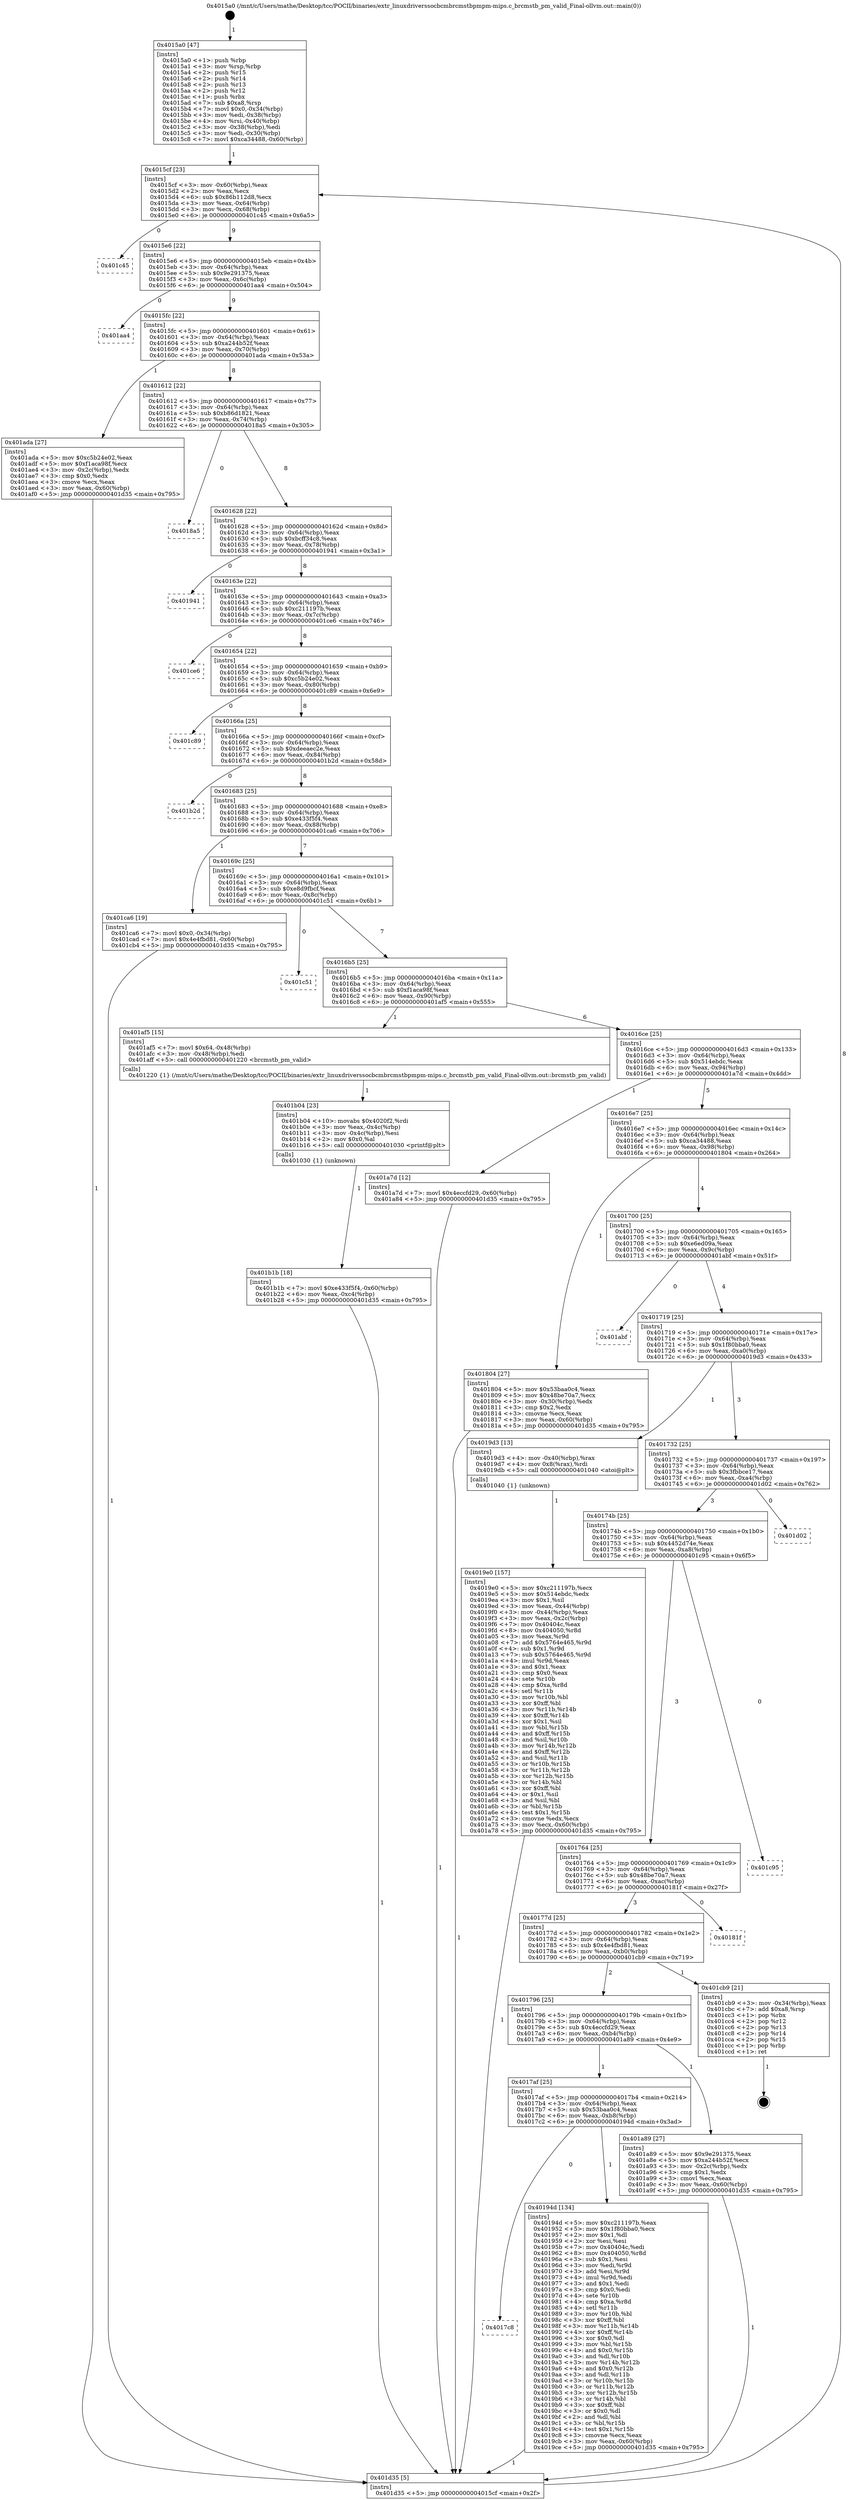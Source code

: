 digraph "0x4015a0" {
  label = "0x4015a0 (/mnt/c/Users/mathe/Desktop/tcc/POCII/binaries/extr_linuxdriverssocbcmbrcmstbpmpm-mips.c_brcmstb_pm_valid_Final-ollvm.out::main(0))"
  labelloc = "t"
  node[shape=record]

  Entry [label="",width=0.3,height=0.3,shape=circle,fillcolor=black,style=filled]
  "0x4015cf" [label="{
     0x4015cf [23]\l
     | [instrs]\l
     &nbsp;&nbsp;0x4015cf \<+3\>: mov -0x60(%rbp),%eax\l
     &nbsp;&nbsp;0x4015d2 \<+2\>: mov %eax,%ecx\l
     &nbsp;&nbsp;0x4015d4 \<+6\>: sub $0x86b112d8,%ecx\l
     &nbsp;&nbsp;0x4015da \<+3\>: mov %eax,-0x64(%rbp)\l
     &nbsp;&nbsp;0x4015dd \<+3\>: mov %ecx,-0x68(%rbp)\l
     &nbsp;&nbsp;0x4015e0 \<+6\>: je 0000000000401c45 \<main+0x6a5\>\l
  }"]
  "0x401c45" [label="{
     0x401c45\l
  }", style=dashed]
  "0x4015e6" [label="{
     0x4015e6 [22]\l
     | [instrs]\l
     &nbsp;&nbsp;0x4015e6 \<+5\>: jmp 00000000004015eb \<main+0x4b\>\l
     &nbsp;&nbsp;0x4015eb \<+3\>: mov -0x64(%rbp),%eax\l
     &nbsp;&nbsp;0x4015ee \<+5\>: sub $0x9e291375,%eax\l
     &nbsp;&nbsp;0x4015f3 \<+3\>: mov %eax,-0x6c(%rbp)\l
     &nbsp;&nbsp;0x4015f6 \<+6\>: je 0000000000401aa4 \<main+0x504\>\l
  }"]
  Exit [label="",width=0.3,height=0.3,shape=circle,fillcolor=black,style=filled,peripheries=2]
  "0x401aa4" [label="{
     0x401aa4\l
  }", style=dashed]
  "0x4015fc" [label="{
     0x4015fc [22]\l
     | [instrs]\l
     &nbsp;&nbsp;0x4015fc \<+5\>: jmp 0000000000401601 \<main+0x61\>\l
     &nbsp;&nbsp;0x401601 \<+3\>: mov -0x64(%rbp),%eax\l
     &nbsp;&nbsp;0x401604 \<+5\>: sub $0xa244b52f,%eax\l
     &nbsp;&nbsp;0x401609 \<+3\>: mov %eax,-0x70(%rbp)\l
     &nbsp;&nbsp;0x40160c \<+6\>: je 0000000000401ada \<main+0x53a\>\l
  }"]
  "0x401b1b" [label="{
     0x401b1b [18]\l
     | [instrs]\l
     &nbsp;&nbsp;0x401b1b \<+7\>: movl $0xe433f5f4,-0x60(%rbp)\l
     &nbsp;&nbsp;0x401b22 \<+6\>: mov %eax,-0xc4(%rbp)\l
     &nbsp;&nbsp;0x401b28 \<+5\>: jmp 0000000000401d35 \<main+0x795\>\l
  }"]
  "0x401ada" [label="{
     0x401ada [27]\l
     | [instrs]\l
     &nbsp;&nbsp;0x401ada \<+5\>: mov $0xc5b24e02,%eax\l
     &nbsp;&nbsp;0x401adf \<+5\>: mov $0xf1aca98f,%ecx\l
     &nbsp;&nbsp;0x401ae4 \<+3\>: mov -0x2c(%rbp),%edx\l
     &nbsp;&nbsp;0x401ae7 \<+3\>: cmp $0x0,%edx\l
     &nbsp;&nbsp;0x401aea \<+3\>: cmove %ecx,%eax\l
     &nbsp;&nbsp;0x401aed \<+3\>: mov %eax,-0x60(%rbp)\l
     &nbsp;&nbsp;0x401af0 \<+5\>: jmp 0000000000401d35 \<main+0x795\>\l
  }"]
  "0x401612" [label="{
     0x401612 [22]\l
     | [instrs]\l
     &nbsp;&nbsp;0x401612 \<+5\>: jmp 0000000000401617 \<main+0x77\>\l
     &nbsp;&nbsp;0x401617 \<+3\>: mov -0x64(%rbp),%eax\l
     &nbsp;&nbsp;0x40161a \<+5\>: sub $0xb86d1821,%eax\l
     &nbsp;&nbsp;0x40161f \<+3\>: mov %eax,-0x74(%rbp)\l
     &nbsp;&nbsp;0x401622 \<+6\>: je 00000000004018a5 \<main+0x305\>\l
  }"]
  "0x401b04" [label="{
     0x401b04 [23]\l
     | [instrs]\l
     &nbsp;&nbsp;0x401b04 \<+10\>: movabs $0x4020f2,%rdi\l
     &nbsp;&nbsp;0x401b0e \<+3\>: mov %eax,-0x4c(%rbp)\l
     &nbsp;&nbsp;0x401b11 \<+3\>: mov -0x4c(%rbp),%esi\l
     &nbsp;&nbsp;0x401b14 \<+2\>: mov $0x0,%al\l
     &nbsp;&nbsp;0x401b16 \<+5\>: call 0000000000401030 \<printf@plt\>\l
     | [calls]\l
     &nbsp;&nbsp;0x401030 \{1\} (unknown)\l
  }"]
  "0x4018a5" [label="{
     0x4018a5\l
  }", style=dashed]
  "0x401628" [label="{
     0x401628 [22]\l
     | [instrs]\l
     &nbsp;&nbsp;0x401628 \<+5\>: jmp 000000000040162d \<main+0x8d\>\l
     &nbsp;&nbsp;0x40162d \<+3\>: mov -0x64(%rbp),%eax\l
     &nbsp;&nbsp;0x401630 \<+5\>: sub $0xbcff34c8,%eax\l
     &nbsp;&nbsp;0x401635 \<+3\>: mov %eax,-0x78(%rbp)\l
     &nbsp;&nbsp;0x401638 \<+6\>: je 0000000000401941 \<main+0x3a1\>\l
  }"]
  "0x4019e0" [label="{
     0x4019e0 [157]\l
     | [instrs]\l
     &nbsp;&nbsp;0x4019e0 \<+5\>: mov $0xc211197b,%ecx\l
     &nbsp;&nbsp;0x4019e5 \<+5\>: mov $0x514ebdc,%edx\l
     &nbsp;&nbsp;0x4019ea \<+3\>: mov $0x1,%sil\l
     &nbsp;&nbsp;0x4019ed \<+3\>: mov %eax,-0x44(%rbp)\l
     &nbsp;&nbsp;0x4019f0 \<+3\>: mov -0x44(%rbp),%eax\l
     &nbsp;&nbsp;0x4019f3 \<+3\>: mov %eax,-0x2c(%rbp)\l
     &nbsp;&nbsp;0x4019f6 \<+7\>: mov 0x40404c,%eax\l
     &nbsp;&nbsp;0x4019fd \<+8\>: mov 0x404050,%r8d\l
     &nbsp;&nbsp;0x401a05 \<+3\>: mov %eax,%r9d\l
     &nbsp;&nbsp;0x401a08 \<+7\>: add $0x5764e465,%r9d\l
     &nbsp;&nbsp;0x401a0f \<+4\>: sub $0x1,%r9d\l
     &nbsp;&nbsp;0x401a13 \<+7\>: sub $0x5764e465,%r9d\l
     &nbsp;&nbsp;0x401a1a \<+4\>: imul %r9d,%eax\l
     &nbsp;&nbsp;0x401a1e \<+3\>: and $0x1,%eax\l
     &nbsp;&nbsp;0x401a21 \<+3\>: cmp $0x0,%eax\l
     &nbsp;&nbsp;0x401a24 \<+4\>: sete %r10b\l
     &nbsp;&nbsp;0x401a28 \<+4\>: cmp $0xa,%r8d\l
     &nbsp;&nbsp;0x401a2c \<+4\>: setl %r11b\l
     &nbsp;&nbsp;0x401a30 \<+3\>: mov %r10b,%bl\l
     &nbsp;&nbsp;0x401a33 \<+3\>: xor $0xff,%bl\l
     &nbsp;&nbsp;0x401a36 \<+3\>: mov %r11b,%r14b\l
     &nbsp;&nbsp;0x401a39 \<+4\>: xor $0xff,%r14b\l
     &nbsp;&nbsp;0x401a3d \<+4\>: xor $0x1,%sil\l
     &nbsp;&nbsp;0x401a41 \<+3\>: mov %bl,%r15b\l
     &nbsp;&nbsp;0x401a44 \<+4\>: and $0xff,%r15b\l
     &nbsp;&nbsp;0x401a48 \<+3\>: and %sil,%r10b\l
     &nbsp;&nbsp;0x401a4b \<+3\>: mov %r14b,%r12b\l
     &nbsp;&nbsp;0x401a4e \<+4\>: and $0xff,%r12b\l
     &nbsp;&nbsp;0x401a52 \<+3\>: and %sil,%r11b\l
     &nbsp;&nbsp;0x401a55 \<+3\>: or %r10b,%r15b\l
     &nbsp;&nbsp;0x401a58 \<+3\>: or %r11b,%r12b\l
     &nbsp;&nbsp;0x401a5b \<+3\>: xor %r12b,%r15b\l
     &nbsp;&nbsp;0x401a5e \<+3\>: or %r14b,%bl\l
     &nbsp;&nbsp;0x401a61 \<+3\>: xor $0xff,%bl\l
     &nbsp;&nbsp;0x401a64 \<+4\>: or $0x1,%sil\l
     &nbsp;&nbsp;0x401a68 \<+3\>: and %sil,%bl\l
     &nbsp;&nbsp;0x401a6b \<+3\>: or %bl,%r15b\l
     &nbsp;&nbsp;0x401a6e \<+4\>: test $0x1,%r15b\l
     &nbsp;&nbsp;0x401a72 \<+3\>: cmovne %edx,%ecx\l
     &nbsp;&nbsp;0x401a75 \<+3\>: mov %ecx,-0x60(%rbp)\l
     &nbsp;&nbsp;0x401a78 \<+5\>: jmp 0000000000401d35 \<main+0x795\>\l
  }"]
  "0x401941" [label="{
     0x401941\l
  }", style=dashed]
  "0x40163e" [label="{
     0x40163e [22]\l
     | [instrs]\l
     &nbsp;&nbsp;0x40163e \<+5\>: jmp 0000000000401643 \<main+0xa3\>\l
     &nbsp;&nbsp;0x401643 \<+3\>: mov -0x64(%rbp),%eax\l
     &nbsp;&nbsp;0x401646 \<+5\>: sub $0xc211197b,%eax\l
     &nbsp;&nbsp;0x40164b \<+3\>: mov %eax,-0x7c(%rbp)\l
     &nbsp;&nbsp;0x40164e \<+6\>: je 0000000000401ce6 \<main+0x746\>\l
  }"]
  "0x4017c8" [label="{
     0x4017c8\l
  }", style=dashed]
  "0x401ce6" [label="{
     0x401ce6\l
  }", style=dashed]
  "0x401654" [label="{
     0x401654 [22]\l
     | [instrs]\l
     &nbsp;&nbsp;0x401654 \<+5\>: jmp 0000000000401659 \<main+0xb9\>\l
     &nbsp;&nbsp;0x401659 \<+3\>: mov -0x64(%rbp),%eax\l
     &nbsp;&nbsp;0x40165c \<+5\>: sub $0xc5b24e02,%eax\l
     &nbsp;&nbsp;0x401661 \<+3\>: mov %eax,-0x80(%rbp)\l
     &nbsp;&nbsp;0x401664 \<+6\>: je 0000000000401c89 \<main+0x6e9\>\l
  }"]
  "0x40194d" [label="{
     0x40194d [134]\l
     | [instrs]\l
     &nbsp;&nbsp;0x40194d \<+5\>: mov $0xc211197b,%eax\l
     &nbsp;&nbsp;0x401952 \<+5\>: mov $0x1f80bba0,%ecx\l
     &nbsp;&nbsp;0x401957 \<+2\>: mov $0x1,%dl\l
     &nbsp;&nbsp;0x401959 \<+2\>: xor %esi,%esi\l
     &nbsp;&nbsp;0x40195b \<+7\>: mov 0x40404c,%edi\l
     &nbsp;&nbsp;0x401962 \<+8\>: mov 0x404050,%r8d\l
     &nbsp;&nbsp;0x40196a \<+3\>: sub $0x1,%esi\l
     &nbsp;&nbsp;0x40196d \<+3\>: mov %edi,%r9d\l
     &nbsp;&nbsp;0x401970 \<+3\>: add %esi,%r9d\l
     &nbsp;&nbsp;0x401973 \<+4\>: imul %r9d,%edi\l
     &nbsp;&nbsp;0x401977 \<+3\>: and $0x1,%edi\l
     &nbsp;&nbsp;0x40197a \<+3\>: cmp $0x0,%edi\l
     &nbsp;&nbsp;0x40197d \<+4\>: sete %r10b\l
     &nbsp;&nbsp;0x401981 \<+4\>: cmp $0xa,%r8d\l
     &nbsp;&nbsp;0x401985 \<+4\>: setl %r11b\l
     &nbsp;&nbsp;0x401989 \<+3\>: mov %r10b,%bl\l
     &nbsp;&nbsp;0x40198c \<+3\>: xor $0xff,%bl\l
     &nbsp;&nbsp;0x40198f \<+3\>: mov %r11b,%r14b\l
     &nbsp;&nbsp;0x401992 \<+4\>: xor $0xff,%r14b\l
     &nbsp;&nbsp;0x401996 \<+3\>: xor $0x0,%dl\l
     &nbsp;&nbsp;0x401999 \<+3\>: mov %bl,%r15b\l
     &nbsp;&nbsp;0x40199c \<+4\>: and $0x0,%r15b\l
     &nbsp;&nbsp;0x4019a0 \<+3\>: and %dl,%r10b\l
     &nbsp;&nbsp;0x4019a3 \<+3\>: mov %r14b,%r12b\l
     &nbsp;&nbsp;0x4019a6 \<+4\>: and $0x0,%r12b\l
     &nbsp;&nbsp;0x4019aa \<+3\>: and %dl,%r11b\l
     &nbsp;&nbsp;0x4019ad \<+3\>: or %r10b,%r15b\l
     &nbsp;&nbsp;0x4019b0 \<+3\>: or %r11b,%r12b\l
     &nbsp;&nbsp;0x4019b3 \<+3\>: xor %r12b,%r15b\l
     &nbsp;&nbsp;0x4019b6 \<+3\>: or %r14b,%bl\l
     &nbsp;&nbsp;0x4019b9 \<+3\>: xor $0xff,%bl\l
     &nbsp;&nbsp;0x4019bc \<+3\>: or $0x0,%dl\l
     &nbsp;&nbsp;0x4019bf \<+2\>: and %dl,%bl\l
     &nbsp;&nbsp;0x4019c1 \<+3\>: or %bl,%r15b\l
     &nbsp;&nbsp;0x4019c4 \<+4\>: test $0x1,%r15b\l
     &nbsp;&nbsp;0x4019c8 \<+3\>: cmovne %ecx,%eax\l
     &nbsp;&nbsp;0x4019cb \<+3\>: mov %eax,-0x60(%rbp)\l
     &nbsp;&nbsp;0x4019ce \<+5\>: jmp 0000000000401d35 \<main+0x795\>\l
  }"]
  "0x401c89" [label="{
     0x401c89\l
  }", style=dashed]
  "0x40166a" [label="{
     0x40166a [25]\l
     | [instrs]\l
     &nbsp;&nbsp;0x40166a \<+5\>: jmp 000000000040166f \<main+0xcf\>\l
     &nbsp;&nbsp;0x40166f \<+3\>: mov -0x64(%rbp),%eax\l
     &nbsp;&nbsp;0x401672 \<+5\>: sub $0xdeeaec2e,%eax\l
     &nbsp;&nbsp;0x401677 \<+6\>: mov %eax,-0x84(%rbp)\l
     &nbsp;&nbsp;0x40167d \<+6\>: je 0000000000401b2d \<main+0x58d\>\l
  }"]
  "0x4017af" [label="{
     0x4017af [25]\l
     | [instrs]\l
     &nbsp;&nbsp;0x4017af \<+5\>: jmp 00000000004017b4 \<main+0x214\>\l
     &nbsp;&nbsp;0x4017b4 \<+3\>: mov -0x64(%rbp),%eax\l
     &nbsp;&nbsp;0x4017b7 \<+5\>: sub $0x53baa0c4,%eax\l
     &nbsp;&nbsp;0x4017bc \<+6\>: mov %eax,-0xb8(%rbp)\l
     &nbsp;&nbsp;0x4017c2 \<+6\>: je 000000000040194d \<main+0x3ad\>\l
  }"]
  "0x401b2d" [label="{
     0x401b2d\l
  }", style=dashed]
  "0x401683" [label="{
     0x401683 [25]\l
     | [instrs]\l
     &nbsp;&nbsp;0x401683 \<+5\>: jmp 0000000000401688 \<main+0xe8\>\l
     &nbsp;&nbsp;0x401688 \<+3\>: mov -0x64(%rbp),%eax\l
     &nbsp;&nbsp;0x40168b \<+5\>: sub $0xe433f5f4,%eax\l
     &nbsp;&nbsp;0x401690 \<+6\>: mov %eax,-0x88(%rbp)\l
     &nbsp;&nbsp;0x401696 \<+6\>: je 0000000000401ca6 \<main+0x706\>\l
  }"]
  "0x401a89" [label="{
     0x401a89 [27]\l
     | [instrs]\l
     &nbsp;&nbsp;0x401a89 \<+5\>: mov $0x9e291375,%eax\l
     &nbsp;&nbsp;0x401a8e \<+5\>: mov $0xa244b52f,%ecx\l
     &nbsp;&nbsp;0x401a93 \<+3\>: mov -0x2c(%rbp),%edx\l
     &nbsp;&nbsp;0x401a96 \<+3\>: cmp $0x1,%edx\l
     &nbsp;&nbsp;0x401a99 \<+3\>: cmovl %ecx,%eax\l
     &nbsp;&nbsp;0x401a9c \<+3\>: mov %eax,-0x60(%rbp)\l
     &nbsp;&nbsp;0x401a9f \<+5\>: jmp 0000000000401d35 \<main+0x795\>\l
  }"]
  "0x401ca6" [label="{
     0x401ca6 [19]\l
     | [instrs]\l
     &nbsp;&nbsp;0x401ca6 \<+7\>: movl $0x0,-0x34(%rbp)\l
     &nbsp;&nbsp;0x401cad \<+7\>: movl $0x4e4fbd81,-0x60(%rbp)\l
     &nbsp;&nbsp;0x401cb4 \<+5\>: jmp 0000000000401d35 \<main+0x795\>\l
  }"]
  "0x40169c" [label="{
     0x40169c [25]\l
     | [instrs]\l
     &nbsp;&nbsp;0x40169c \<+5\>: jmp 00000000004016a1 \<main+0x101\>\l
     &nbsp;&nbsp;0x4016a1 \<+3\>: mov -0x64(%rbp),%eax\l
     &nbsp;&nbsp;0x4016a4 \<+5\>: sub $0xe8d9fbcf,%eax\l
     &nbsp;&nbsp;0x4016a9 \<+6\>: mov %eax,-0x8c(%rbp)\l
     &nbsp;&nbsp;0x4016af \<+6\>: je 0000000000401c51 \<main+0x6b1\>\l
  }"]
  "0x401796" [label="{
     0x401796 [25]\l
     | [instrs]\l
     &nbsp;&nbsp;0x401796 \<+5\>: jmp 000000000040179b \<main+0x1fb\>\l
     &nbsp;&nbsp;0x40179b \<+3\>: mov -0x64(%rbp),%eax\l
     &nbsp;&nbsp;0x40179e \<+5\>: sub $0x4eccfd29,%eax\l
     &nbsp;&nbsp;0x4017a3 \<+6\>: mov %eax,-0xb4(%rbp)\l
     &nbsp;&nbsp;0x4017a9 \<+6\>: je 0000000000401a89 \<main+0x4e9\>\l
  }"]
  "0x401c51" [label="{
     0x401c51\l
  }", style=dashed]
  "0x4016b5" [label="{
     0x4016b5 [25]\l
     | [instrs]\l
     &nbsp;&nbsp;0x4016b5 \<+5\>: jmp 00000000004016ba \<main+0x11a\>\l
     &nbsp;&nbsp;0x4016ba \<+3\>: mov -0x64(%rbp),%eax\l
     &nbsp;&nbsp;0x4016bd \<+5\>: sub $0xf1aca98f,%eax\l
     &nbsp;&nbsp;0x4016c2 \<+6\>: mov %eax,-0x90(%rbp)\l
     &nbsp;&nbsp;0x4016c8 \<+6\>: je 0000000000401af5 \<main+0x555\>\l
  }"]
  "0x401cb9" [label="{
     0x401cb9 [21]\l
     | [instrs]\l
     &nbsp;&nbsp;0x401cb9 \<+3\>: mov -0x34(%rbp),%eax\l
     &nbsp;&nbsp;0x401cbc \<+7\>: add $0xa8,%rsp\l
     &nbsp;&nbsp;0x401cc3 \<+1\>: pop %rbx\l
     &nbsp;&nbsp;0x401cc4 \<+2\>: pop %r12\l
     &nbsp;&nbsp;0x401cc6 \<+2\>: pop %r13\l
     &nbsp;&nbsp;0x401cc8 \<+2\>: pop %r14\l
     &nbsp;&nbsp;0x401cca \<+2\>: pop %r15\l
     &nbsp;&nbsp;0x401ccc \<+1\>: pop %rbp\l
     &nbsp;&nbsp;0x401ccd \<+1\>: ret\l
  }"]
  "0x401af5" [label="{
     0x401af5 [15]\l
     | [instrs]\l
     &nbsp;&nbsp;0x401af5 \<+7\>: movl $0x64,-0x48(%rbp)\l
     &nbsp;&nbsp;0x401afc \<+3\>: mov -0x48(%rbp),%edi\l
     &nbsp;&nbsp;0x401aff \<+5\>: call 0000000000401220 \<brcmstb_pm_valid\>\l
     | [calls]\l
     &nbsp;&nbsp;0x401220 \{1\} (/mnt/c/Users/mathe/Desktop/tcc/POCII/binaries/extr_linuxdriverssocbcmbrcmstbpmpm-mips.c_brcmstb_pm_valid_Final-ollvm.out::brcmstb_pm_valid)\l
  }"]
  "0x4016ce" [label="{
     0x4016ce [25]\l
     | [instrs]\l
     &nbsp;&nbsp;0x4016ce \<+5\>: jmp 00000000004016d3 \<main+0x133\>\l
     &nbsp;&nbsp;0x4016d3 \<+3\>: mov -0x64(%rbp),%eax\l
     &nbsp;&nbsp;0x4016d6 \<+5\>: sub $0x514ebdc,%eax\l
     &nbsp;&nbsp;0x4016db \<+6\>: mov %eax,-0x94(%rbp)\l
     &nbsp;&nbsp;0x4016e1 \<+6\>: je 0000000000401a7d \<main+0x4dd\>\l
  }"]
  "0x40177d" [label="{
     0x40177d [25]\l
     | [instrs]\l
     &nbsp;&nbsp;0x40177d \<+5\>: jmp 0000000000401782 \<main+0x1e2\>\l
     &nbsp;&nbsp;0x401782 \<+3\>: mov -0x64(%rbp),%eax\l
     &nbsp;&nbsp;0x401785 \<+5\>: sub $0x4e4fbd81,%eax\l
     &nbsp;&nbsp;0x40178a \<+6\>: mov %eax,-0xb0(%rbp)\l
     &nbsp;&nbsp;0x401790 \<+6\>: je 0000000000401cb9 \<main+0x719\>\l
  }"]
  "0x401a7d" [label="{
     0x401a7d [12]\l
     | [instrs]\l
     &nbsp;&nbsp;0x401a7d \<+7\>: movl $0x4eccfd29,-0x60(%rbp)\l
     &nbsp;&nbsp;0x401a84 \<+5\>: jmp 0000000000401d35 \<main+0x795\>\l
  }"]
  "0x4016e7" [label="{
     0x4016e7 [25]\l
     | [instrs]\l
     &nbsp;&nbsp;0x4016e7 \<+5\>: jmp 00000000004016ec \<main+0x14c\>\l
     &nbsp;&nbsp;0x4016ec \<+3\>: mov -0x64(%rbp),%eax\l
     &nbsp;&nbsp;0x4016ef \<+5\>: sub $0xca34488,%eax\l
     &nbsp;&nbsp;0x4016f4 \<+6\>: mov %eax,-0x98(%rbp)\l
     &nbsp;&nbsp;0x4016fa \<+6\>: je 0000000000401804 \<main+0x264\>\l
  }"]
  "0x40181f" [label="{
     0x40181f\l
  }", style=dashed]
  "0x401804" [label="{
     0x401804 [27]\l
     | [instrs]\l
     &nbsp;&nbsp;0x401804 \<+5\>: mov $0x53baa0c4,%eax\l
     &nbsp;&nbsp;0x401809 \<+5\>: mov $0x48be70a7,%ecx\l
     &nbsp;&nbsp;0x40180e \<+3\>: mov -0x30(%rbp),%edx\l
     &nbsp;&nbsp;0x401811 \<+3\>: cmp $0x2,%edx\l
     &nbsp;&nbsp;0x401814 \<+3\>: cmovne %ecx,%eax\l
     &nbsp;&nbsp;0x401817 \<+3\>: mov %eax,-0x60(%rbp)\l
     &nbsp;&nbsp;0x40181a \<+5\>: jmp 0000000000401d35 \<main+0x795\>\l
  }"]
  "0x401700" [label="{
     0x401700 [25]\l
     | [instrs]\l
     &nbsp;&nbsp;0x401700 \<+5\>: jmp 0000000000401705 \<main+0x165\>\l
     &nbsp;&nbsp;0x401705 \<+3\>: mov -0x64(%rbp),%eax\l
     &nbsp;&nbsp;0x401708 \<+5\>: sub $0xe6ed09a,%eax\l
     &nbsp;&nbsp;0x40170d \<+6\>: mov %eax,-0x9c(%rbp)\l
     &nbsp;&nbsp;0x401713 \<+6\>: je 0000000000401abf \<main+0x51f\>\l
  }"]
  "0x401d35" [label="{
     0x401d35 [5]\l
     | [instrs]\l
     &nbsp;&nbsp;0x401d35 \<+5\>: jmp 00000000004015cf \<main+0x2f\>\l
  }"]
  "0x4015a0" [label="{
     0x4015a0 [47]\l
     | [instrs]\l
     &nbsp;&nbsp;0x4015a0 \<+1\>: push %rbp\l
     &nbsp;&nbsp;0x4015a1 \<+3\>: mov %rsp,%rbp\l
     &nbsp;&nbsp;0x4015a4 \<+2\>: push %r15\l
     &nbsp;&nbsp;0x4015a6 \<+2\>: push %r14\l
     &nbsp;&nbsp;0x4015a8 \<+2\>: push %r13\l
     &nbsp;&nbsp;0x4015aa \<+2\>: push %r12\l
     &nbsp;&nbsp;0x4015ac \<+1\>: push %rbx\l
     &nbsp;&nbsp;0x4015ad \<+7\>: sub $0xa8,%rsp\l
     &nbsp;&nbsp;0x4015b4 \<+7\>: movl $0x0,-0x34(%rbp)\l
     &nbsp;&nbsp;0x4015bb \<+3\>: mov %edi,-0x38(%rbp)\l
     &nbsp;&nbsp;0x4015be \<+4\>: mov %rsi,-0x40(%rbp)\l
     &nbsp;&nbsp;0x4015c2 \<+3\>: mov -0x38(%rbp),%edi\l
     &nbsp;&nbsp;0x4015c5 \<+3\>: mov %edi,-0x30(%rbp)\l
     &nbsp;&nbsp;0x4015c8 \<+7\>: movl $0xca34488,-0x60(%rbp)\l
  }"]
  "0x401764" [label="{
     0x401764 [25]\l
     | [instrs]\l
     &nbsp;&nbsp;0x401764 \<+5\>: jmp 0000000000401769 \<main+0x1c9\>\l
     &nbsp;&nbsp;0x401769 \<+3\>: mov -0x64(%rbp),%eax\l
     &nbsp;&nbsp;0x40176c \<+5\>: sub $0x48be70a7,%eax\l
     &nbsp;&nbsp;0x401771 \<+6\>: mov %eax,-0xac(%rbp)\l
     &nbsp;&nbsp;0x401777 \<+6\>: je 000000000040181f \<main+0x27f\>\l
  }"]
  "0x401abf" [label="{
     0x401abf\l
  }", style=dashed]
  "0x401719" [label="{
     0x401719 [25]\l
     | [instrs]\l
     &nbsp;&nbsp;0x401719 \<+5\>: jmp 000000000040171e \<main+0x17e\>\l
     &nbsp;&nbsp;0x40171e \<+3\>: mov -0x64(%rbp),%eax\l
     &nbsp;&nbsp;0x401721 \<+5\>: sub $0x1f80bba0,%eax\l
     &nbsp;&nbsp;0x401726 \<+6\>: mov %eax,-0xa0(%rbp)\l
     &nbsp;&nbsp;0x40172c \<+6\>: je 00000000004019d3 \<main+0x433\>\l
  }"]
  "0x401c95" [label="{
     0x401c95\l
  }", style=dashed]
  "0x4019d3" [label="{
     0x4019d3 [13]\l
     | [instrs]\l
     &nbsp;&nbsp;0x4019d3 \<+4\>: mov -0x40(%rbp),%rax\l
     &nbsp;&nbsp;0x4019d7 \<+4\>: mov 0x8(%rax),%rdi\l
     &nbsp;&nbsp;0x4019db \<+5\>: call 0000000000401040 \<atoi@plt\>\l
     | [calls]\l
     &nbsp;&nbsp;0x401040 \{1\} (unknown)\l
  }"]
  "0x401732" [label="{
     0x401732 [25]\l
     | [instrs]\l
     &nbsp;&nbsp;0x401732 \<+5\>: jmp 0000000000401737 \<main+0x197\>\l
     &nbsp;&nbsp;0x401737 \<+3\>: mov -0x64(%rbp),%eax\l
     &nbsp;&nbsp;0x40173a \<+5\>: sub $0x3fbbce17,%eax\l
     &nbsp;&nbsp;0x40173f \<+6\>: mov %eax,-0xa4(%rbp)\l
     &nbsp;&nbsp;0x401745 \<+6\>: je 0000000000401d02 \<main+0x762\>\l
  }"]
  "0x40174b" [label="{
     0x40174b [25]\l
     | [instrs]\l
     &nbsp;&nbsp;0x40174b \<+5\>: jmp 0000000000401750 \<main+0x1b0\>\l
     &nbsp;&nbsp;0x401750 \<+3\>: mov -0x64(%rbp),%eax\l
     &nbsp;&nbsp;0x401753 \<+5\>: sub $0x4452d74e,%eax\l
     &nbsp;&nbsp;0x401758 \<+6\>: mov %eax,-0xa8(%rbp)\l
     &nbsp;&nbsp;0x40175e \<+6\>: je 0000000000401c95 \<main+0x6f5\>\l
  }"]
  "0x401d02" [label="{
     0x401d02\l
  }", style=dashed]
  Entry -> "0x4015a0" [label=" 1"]
  "0x4015cf" -> "0x401c45" [label=" 0"]
  "0x4015cf" -> "0x4015e6" [label=" 9"]
  "0x401cb9" -> Exit [label=" 1"]
  "0x4015e6" -> "0x401aa4" [label=" 0"]
  "0x4015e6" -> "0x4015fc" [label=" 9"]
  "0x401ca6" -> "0x401d35" [label=" 1"]
  "0x4015fc" -> "0x401ada" [label=" 1"]
  "0x4015fc" -> "0x401612" [label=" 8"]
  "0x401b1b" -> "0x401d35" [label=" 1"]
  "0x401612" -> "0x4018a5" [label=" 0"]
  "0x401612" -> "0x401628" [label=" 8"]
  "0x401b04" -> "0x401b1b" [label=" 1"]
  "0x401628" -> "0x401941" [label=" 0"]
  "0x401628" -> "0x40163e" [label=" 8"]
  "0x401af5" -> "0x401b04" [label=" 1"]
  "0x40163e" -> "0x401ce6" [label=" 0"]
  "0x40163e" -> "0x401654" [label=" 8"]
  "0x401ada" -> "0x401d35" [label=" 1"]
  "0x401654" -> "0x401c89" [label=" 0"]
  "0x401654" -> "0x40166a" [label=" 8"]
  "0x401a89" -> "0x401d35" [label=" 1"]
  "0x40166a" -> "0x401b2d" [label=" 0"]
  "0x40166a" -> "0x401683" [label=" 8"]
  "0x4019e0" -> "0x401d35" [label=" 1"]
  "0x401683" -> "0x401ca6" [label=" 1"]
  "0x401683" -> "0x40169c" [label=" 7"]
  "0x4019d3" -> "0x4019e0" [label=" 1"]
  "0x40169c" -> "0x401c51" [label=" 0"]
  "0x40169c" -> "0x4016b5" [label=" 7"]
  "0x4017af" -> "0x4017c8" [label=" 0"]
  "0x4016b5" -> "0x401af5" [label=" 1"]
  "0x4016b5" -> "0x4016ce" [label=" 6"]
  "0x4017af" -> "0x40194d" [label=" 1"]
  "0x4016ce" -> "0x401a7d" [label=" 1"]
  "0x4016ce" -> "0x4016e7" [label=" 5"]
  "0x401796" -> "0x4017af" [label=" 1"]
  "0x4016e7" -> "0x401804" [label=" 1"]
  "0x4016e7" -> "0x401700" [label=" 4"]
  "0x401804" -> "0x401d35" [label=" 1"]
  "0x4015a0" -> "0x4015cf" [label=" 1"]
  "0x401d35" -> "0x4015cf" [label=" 8"]
  "0x401796" -> "0x401a89" [label=" 1"]
  "0x401700" -> "0x401abf" [label=" 0"]
  "0x401700" -> "0x401719" [label=" 4"]
  "0x40177d" -> "0x401796" [label=" 2"]
  "0x401719" -> "0x4019d3" [label=" 1"]
  "0x401719" -> "0x401732" [label=" 3"]
  "0x40177d" -> "0x401cb9" [label=" 1"]
  "0x401732" -> "0x401d02" [label=" 0"]
  "0x401732" -> "0x40174b" [label=" 3"]
  "0x401a7d" -> "0x401d35" [label=" 1"]
  "0x40174b" -> "0x401c95" [label=" 0"]
  "0x40174b" -> "0x401764" [label=" 3"]
  "0x40194d" -> "0x401d35" [label=" 1"]
  "0x401764" -> "0x40181f" [label=" 0"]
  "0x401764" -> "0x40177d" [label=" 3"]
}
